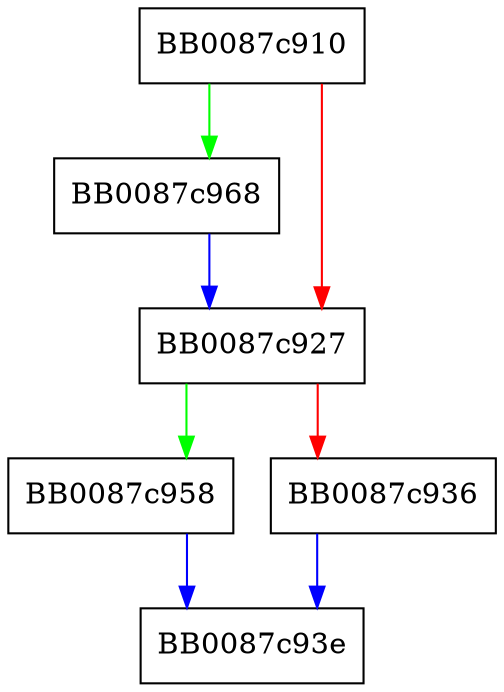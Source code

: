 digraph _IO_init_wmarker {
  node [shape="box"];
  graph [splines=ortho];
  BB0087c910 -> BB0087c968 [color="green"];
  BB0087c910 -> BB0087c927 [color="red"];
  BB0087c927 -> BB0087c958 [color="green"];
  BB0087c927 -> BB0087c936 [color="red"];
  BB0087c936 -> BB0087c93e [color="blue"];
  BB0087c958 -> BB0087c93e [color="blue"];
  BB0087c968 -> BB0087c927 [color="blue"];
}